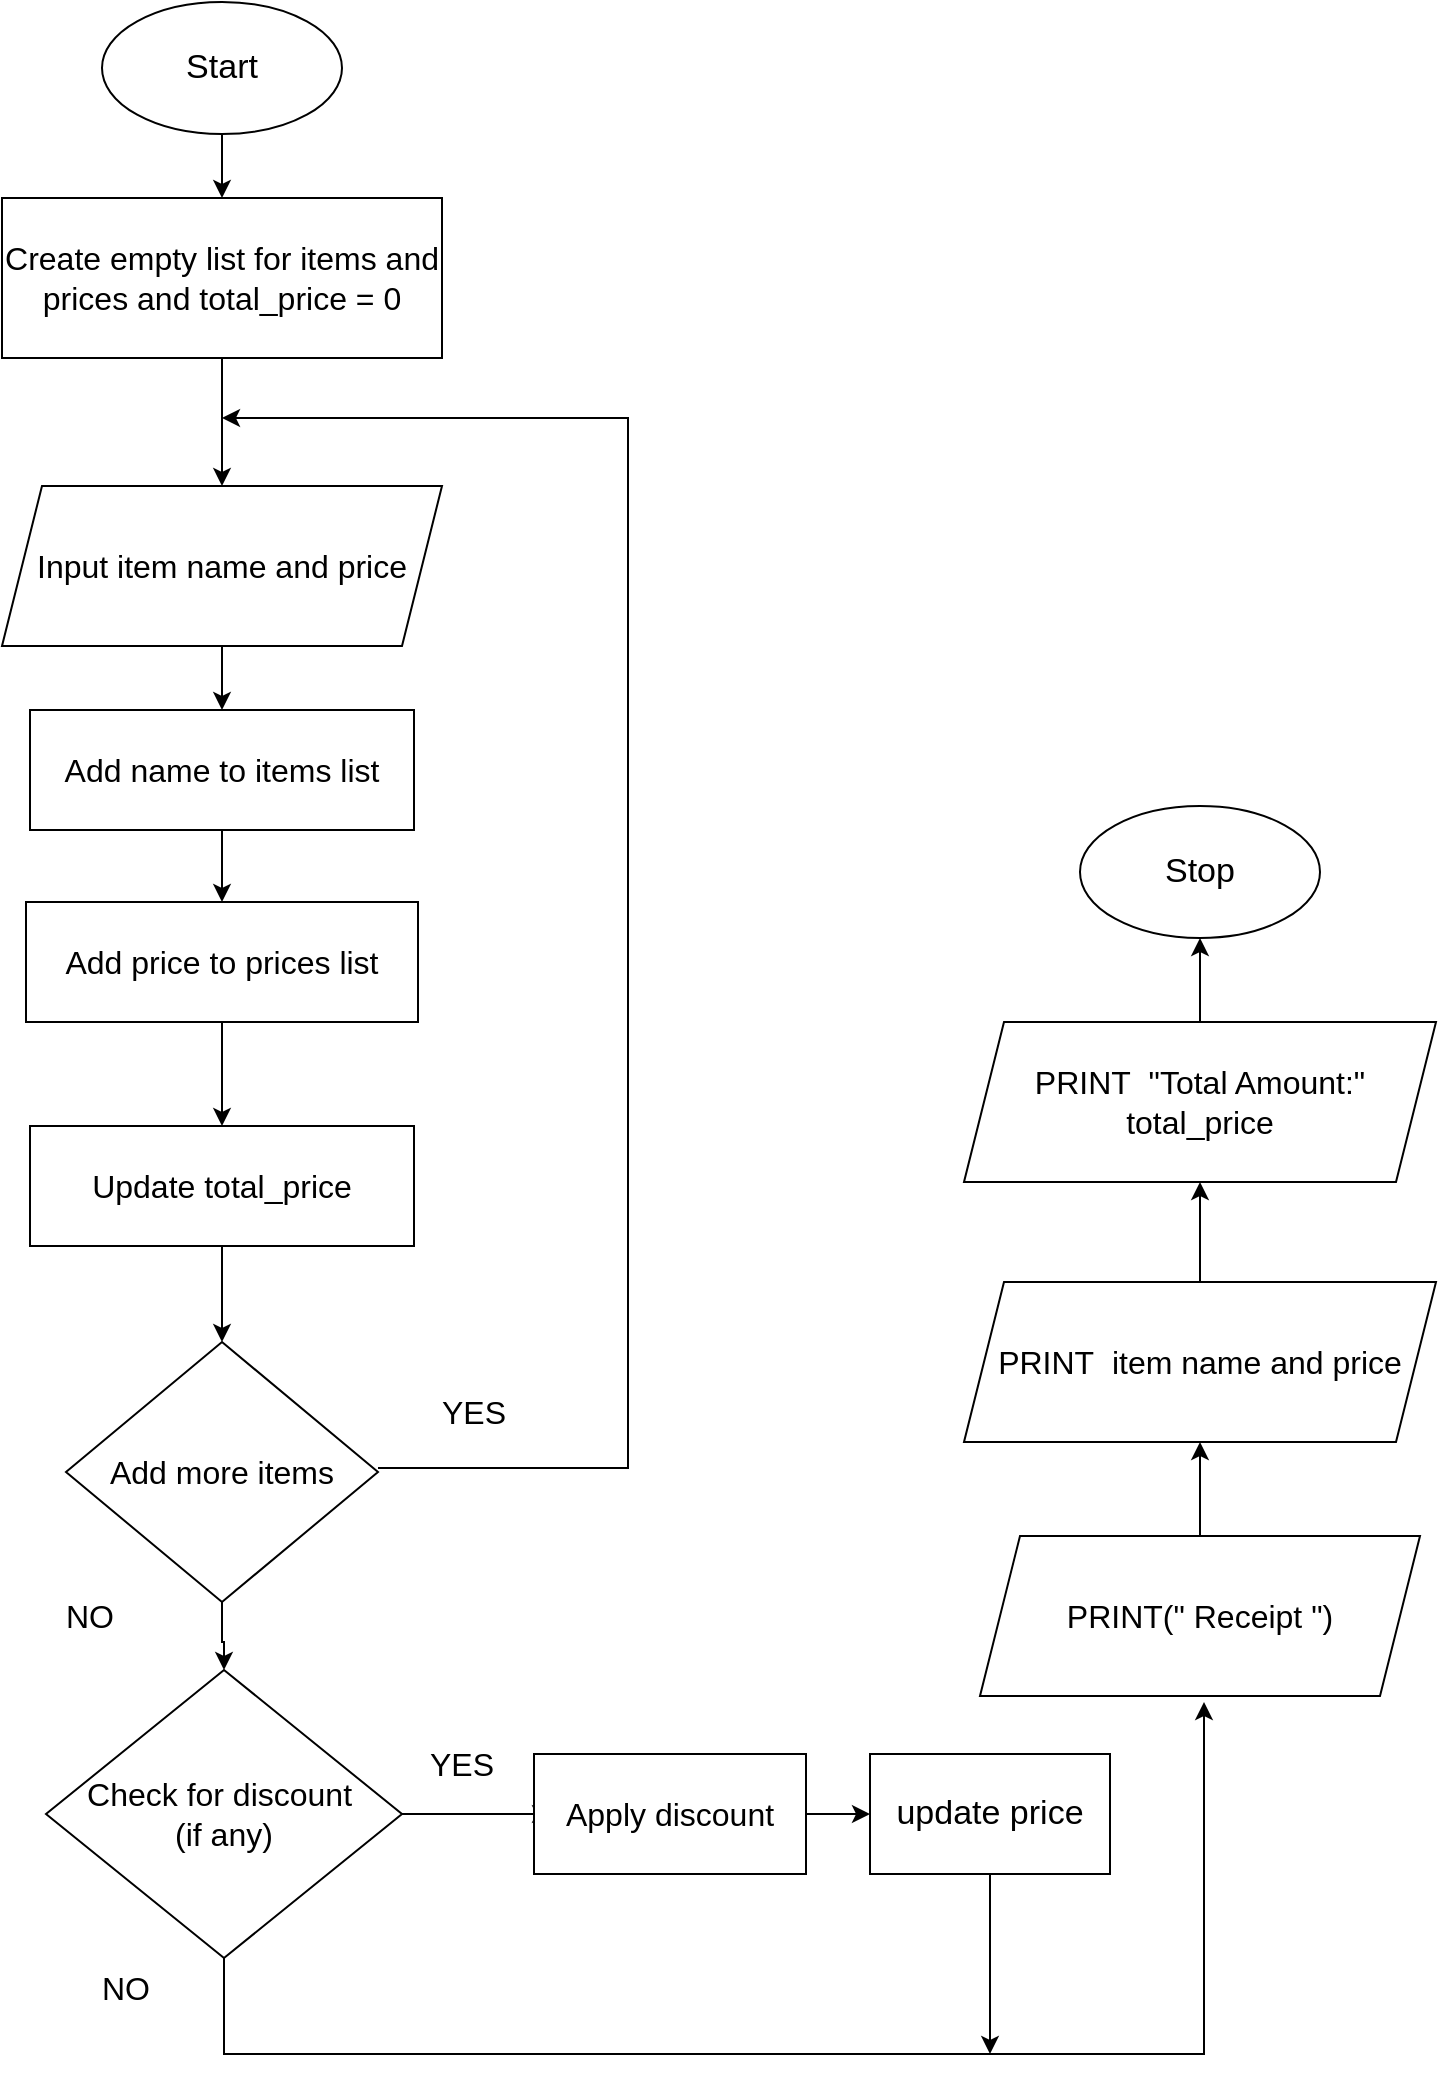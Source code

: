 <mxfile version="26.1.0">
  <diagram id="C5RBs43oDa-KdzZeNtuy" name="Page-1">
    <mxGraphModel dx="858" dy="1489" grid="1" gridSize="16" guides="1" tooltips="1" connect="1" arrows="1" fold="1" page="1" pageScale="1" pageWidth="827" pageHeight="1169" math="0" shadow="0">
      <root>
        <mxCell id="WIyWlLk6GJQsqaUBKTNV-0" />
        <mxCell id="WIyWlLk6GJQsqaUBKTNV-1" parent="WIyWlLk6GJQsqaUBKTNV-0" />
        <mxCell id="DS4qDZBiIhJsxf9__IiJ-2" value="" style="edgeStyle=orthogonalEdgeStyle;rounded=0;orthogonalLoop=1;jettySize=auto;html=1;" edge="1" parent="WIyWlLk6GJQsqaUBKTNV-1" source="DS4qDZBiIhJsxf9__IiJ-0" target="DS4qDZBiIhJsxf9__IiJ-1">
          <mxGeometry relative="1" as="geometry" />
        </mxCell>
        <mxCell id="DS4qDZBiIhJsxf9__IiJ-0" value="&lt;font style=&quot;font-size: 17px;&quot;&gt;Start&lt;/font&gt;" style="ellipse;whiteSpace=wrap;html=1;" vertex="1" parent="WIyWlLk6GJQsqaUBKTNV-1">
          <mxGeometry x="105" y="30" width="120" height="66" as="geometry" />
        </mxCell>
        <mxCell id="DS4qDZBiIhJsxf9__IiJ-4" value="" style="edgeStyle=orthogonalEdgeStyle;rounded=0;orthogonalLoop=1;jettySize=auto;html=1;" edge="1" parent="WIyWlLk6GJQsqaUBKTNV-1" source="DS4qDZBiIhJsxf9__IiJ-1" target="DS4qDZBiIhJsxf9__IiJ-3">
          <mxGeometry relative="1" as="geometry" />
        </mxCell>
        <mxCell id="DS4qDZBiIhJsxf9__IiJ-1" value="&lt;font style=&quot;font-size: 16px;&quot;&gt;Create empty list for items and prices and total_price = 0&lt;/font&gt;" style="whiteSpace=wrap;html=1;" vertex="1" parent="WIyWlLk6GJQsqaUBKTNV-1">
          <mxGeometry x="55" y="128" width="220" height="80" as="geometry" />
        </mxCell>
        <mxCell id="DS4qDZBiIhJsxf9__IiJ-6" value="" style="edgeStyle=orthogonalEdgeStyle;rounded=0;orthogonalLoop=1;jettySize=auto;html=1;" edge="1" parent="WIyWlLk6GJQsqaUBKTNV-1" source="DS4qDZBiIhJsxf9__IiJ-3" target="DS4qDZBiIhJsxf9__IiJ-5">
          <mxGeometry relative="1" as="geometry" />
        </mxCell>
        <mxCell id="DS4qDZBiIhJsxf9__IiJ-3" value="&lt;font style=&quot;font-size: 16px;&quot;&gt;Input item name and price&lt;/font&gt;" style="shape=parallelogram;perimeter=parallelogramPerimeter;whiteSpace=wrap;html=1;fixedSize=1;" vertex="1" parent="WIyWlLk6GJQsqaUBKTNV-1">
          <mxGeometry x="55" y="272" width="220" height="80" as="geometry" />
        </mxCell>
        <mxCell id="DS4qDZBiIhJsxf9__IiJ-8" value="" style="edgeStyle=orthogonalEdgeStyle;rounded=0;orthogonalLoop=1;jettySize=auto;html=1;" edge="1" parent="WIyWlLk6GJQsqaUBKTNV-1" source="DS4qDZBiIhJsxf9__IiJ-5" target="DS4qDZBiIhJsxf9__IiJ-7">
          <mxGeometry relative="1" as="geometry" />
        </mxCell>
        <mxCell id="DS4qDZBiIhJsxf9__IiJ-5" value="&lt;font style=&quot;font-size: 16px;&quot;&gt;Add name to items list&lt;/font&gt;" style="whiteSpace=wrap;html=1;" vertex="1" parent="WIyWlLk6GJQsqaUBKTNV-1">
          <mxGeometry x="69" y="384" width="192" height="60" as="geometry" />
        </mxCell>
        <mxCell id="DS4qDZBiIhJsxf9__IiJ-10" value="" style="edgeStyle=orthogonalEdgeStyle;rounded=0;orthogonalLoop=1;jettySize=auto;html=1;" edge="1" parent="WIyWlLk6GJQsqaUBKTNV-1" source="DS4qDZBiIhJsxf9__IiJ-7" target="DS4qDZBiIhJsxf9__IiJ-9">
          <mxGeometry relative="1" as="geometry" />
        </mxCell>
        <mxCell id="DS4qDZBiIhJsxf9__IiJ-7" value="&lt;font style=&quot;font-size: 16px;&quot;&gt;Add price to prices list&lt;/font&gt;" style="whiteSpace=wrap;html=1;" vertex="1" parent="WIyWlLk6GJQsqaUBKTNV-1">
          <mxGeometry x="67" y="480" width="196" height="60" as="geometry" />
        </mxCell>
        <mxCell id="DS4qDZBiIhJsxf9__IiJ-12" value="" style="edgeStyle=orthogonalEdgeStyle;rounded=0;orthogonalLoop=1;jettySize=auto;html=1;" edge="1" parent="WIyWlLk6GJQsqaUBKTNV-1" source="DS4qDZBiIhJsxf9__IiJ-9" target="DS4qDZBiIhJsxf9__IiJ-11">
          <mxGeometry relative="1" as="geometry" />
        </mxCell>
        <mxCell id="DS4qDZBiIhJsxf9__IiJ-9" value="&lt;font style=&quot;font-size: 16px;&quot;&gt;Update total_price&lt;/font&gt;" style="whiteSpace=wrap;html=1;" vertex="1" parent="WIyWlLk6GJQsqaUBKTNV-1">
          <mxGeometry x="69" y="592" width="192" height="60" as="geometry" />
        </mxCell>
        <mxCell id="DS4qDZBiIhJsxf9__IiJ-18" style="edgeStyle=orthogonalEdgeStyle;rounded=0;orthogonalLoop=1;jettySize=auto;html=1;exitX=1;exitY=0.5;exitDx=0;exitDy=0;" edge="1" parent="WIyWlLk6GJQsqaUBKTNV-1">
          <mxGeometry relative="1" as="geometry">
            <mxPoint x="165" y="238" as="targetPoint" />
            <mxPoint x="243" y="763" as="sourcePoint" />
            <Array as="points">
              <mxPoint x="368" y="763" />
              <mxPoint x="368" y="238" />
            </Array>
          </mxGeometry>
        </mxCell>
        <mxCell id="DS4qDZBiIhJsxf9__IiJ-21" value="" style="edgeStyle=orthogonalEdgeStyle;rounded=0;orthogonalLoop=1;jettySize=auto;html=1;" edge="1" parent="WIyWlLk6GJQsqaUBKTNV-1" source="DS4qDZBiIhJsxf9__IiJ-11" target="DS4qDZBiIhJsxf9__IiJ-20">
          <mxGeometry relative="1" as="geometry" />
        </mxCell>
        <mxCell id="DS4qDZBiIhJsxf9__IiJ-11" value="&lt;font style=&quot;font-size: 16px;&quot;&gt;Add more items&lt;/font&gt;" style="rhombus;whiteSpace=wrap;html=1;" vertex="1" parent="WIyWlLk6GJQsqaUBKTNV-1">
          <mxGeometry x="87" y="700" width="156" height="130" as="geometry" />
        </mxCell>
        <mxCell id="DS4qDZBiIhJsxf9__IiJ-14" value="&lt;font style=&quot;font-size: 16px;&quot;&gt;YES&lt;/font&gt;" style="text;html=1;align=center;verticalAlign=middle;whiteSpace=wrap;rounded=0;" vertex="1" parent="WIyWlLk6GJQsqaUBKTNV-1">
          <mxGeometry x="261" y="720" width="60" height="30" as="geometry" />
        </mxCell>
        <mxCell id="DS4qDZBiIhJsxf9__IiJ-22" style="edgeStyle=orthogonalEdgeStyle;rounded=0;orthogonalLoop=1;jettySize=auto;html=1;exitX=1;exitY=0.5;exitDx=0;exitDy=0;" edge="1" parent="WIyWlLk6GJQsqaUBKTNV-1" source="DS4qDZBiIhJsxf9__IiJ-20">
          <mxGeometry relative="1" as="geometry">
            <mxPoint x="329" y="936" as="targetPoint" />
          </mxGeometry>
        </mxCell>
        <mxCell id="DS4qDZBiIhJsxf9__IiJ-29" style="edgeStyle=orthogonalEdgeStyle;rounded=0;orthogonalLoop=1;jettySize=auto;html=1;exitX=0.5;exitY=1;exitDx=0;exitDy=0;" edge="1" parent="WIyWlLk6GJQsqaUBKTNV-1" source="DS4qDZBiIhJsxf9__IiJ-20">
          <mxGeometry relative="1" as="geometry">
            <mxPoint x="656" y="880" as="targetPoint" />
            <Array as="points">
              <mxPoint x="166" y="1056" />
              <mxPoint x="656" y="1056" />
              <mxPoint x="656" y="912" />
            </Array>
          </mxGeometry>
        </mxCell>
        <mxCell id="DS4qDZBiIhJsxf9__IiJ-20" value="&lt;font style=&quot;font-size: 16px;&quot;&gt;Check for discount&amp;nbsp;&lt;/font&gt;&lt;div&gt;&lt;font style=&quot;font-size: 16px;&quot;&gt;(if any)&lt;/font&gt;&lt;/div&gt;" style="rhombus;whiteSpace=wrap;html=1;" vertex="1" parent="WIyWlLk6GJQsqaUBKTNV-1">
          <mxGeometry x="77" y="864" width="178" height="144" as="geometry" />
        </mxCell>
        <mxCell id="DS4qDZBiIhJsxf9__IiJ-23" value="&lt;font style=&quot;font-size: 16px;&quot;&gt;YES&lt;/font&gt;" style="text;html=1;align=center;verticalAlign=middle;whiteSpace=wrap;rounded=0;" vertex="1" parent="WIyWlLk6GJQsqaUBKTNV-1">
          <mxGeometry x="255" y="896" width="60" height="30" as="geometry" />
        </mxCell>
        <mxCell id="DS4qDZBiIhJsxf9__IiJ-24" value="&lt;font style=&quot;font-size: 16px;&quot;&gt;NO&lt;/font&gt;" style="text;html=1;align=center;verticalAlign=middle;whiteSpace=wrap;rounded=0;" vertex="1" parent="WIyWlLk6GJQsqaUBKTNV-1">
          <mxGeometry x="69" y="822" width="60" height="30" as="geometry" />
        </mxCell>
        <mxCell id="DS4qDZBiIhJsxf9__IiJ-27" value="" style="edgeStyle=orthogonalEdgeStyle;rounded=0;orthogonalLoop=1;jettySize=auto;html=1;" edge="1" parent="WIyWlLk6GJQsqaUBKTNV-1" source="DS4qDZBiIhJsxf9__IiJ-25" target="DS4qDZBiIhJsxf9__IiJ-26">
          <mxGeometry relative="1" as="geometry" />
        </mxCell>
        <mxCell id="DS4qDZBiIhJsxf9__IiJ-25" value="&lt;font style=&quot;font-size: 16px;&quot;&gt;Apply discount&lt;/font&gt;" style="whiteSpace=wrap;html=1;" vertex="1" parent="WIyWlLk6GJQsqaUBKTNV-1">
          <mxGeometry x="321" y="906" width="136" height="60" as="geometry" />
        </mxCell>
        <mxCell id="DS4qDZBiIhJsxf9__IiJ-31" style="edgeStyle=orthogonalEdgeStyle;rounded=0;orthogonalLoop=1;jettySize=auto;html=1;exitX=0.5;exitY=1;exitDx=0;exitDy=0;" edge="1" parent="WIyWlLk6GJQsqaUBKTNV-1" source="DS4qDZBiIhJsxf9__IiJ-26">
          <mxGeometry relative="1" as="geometry">
            <mxPoint x="549" y="1056" as="targetPoint" />
          </mxGeometry>
        </mxCell>
        <mxCell id="DS4qDZBiIhJsxf9__IiJ-26" value="&lt;font style=&quot;font-size: 17px;&quot;&gt;update price&lt;/font&gt;" style="whiteSpace=wrap;html=1;" vertex="1" parent="WIyWlLk6GJQsqaUBKTNV-1">
          <mxGeometry x="489" y="906" width="120" height="60" as="geometry" />
        </mxCell>
        <mxCell id="DS4qDZBiIhJsxf9__IiJ-30" value="&lt;font style=&quot;font-size: 16px;&quot;&gt;NO&lt;/font&gt;" style="text;html=1;align=center;verticalAlign=middle;whiteSpace=wrap;rounded=0;" vertex="1" parent="WIyWlLk6GJQsqaUBKTNV-1">
          <mxGeometry x="87" y="1008" width="60" height="30" as="geometry" />
        </mxCell>
        <mxCell id="DS4qDZBiIhJsxf9__IiJ-39" value="" style="edgeStyle=orthogonalEdgeStyle;rounded=0;orthogonalLoop=1;jettySize=auto;html=1;" edge="1" parent="WIyWlLk6GJQsqaUBKTNV-1" source="DS4qDZBiIhJsxf9__IiJ-32" target="DS4qDZBiIhJsxf9__IiJ-38">
          <mxGeometry relative="1" as="geometry" />
        </mxCell>
        <mxCell id="DS4qDZBiIhJsxf9__IiJ-32" value="&lt;span style=&quot;font-size: 16px;&quot;&gt;PRINT(&quot; Receipt &quot;)&lt;/span&gt;" style="shape=parallelogram;perimeter=parallelogramPerimeter;whiteSpace=wrap;html=1;fixedSize=1;" vertex="1" parent="WIyWlLk6GJQsqaUBKTNV-1">
          <mxGeometry x="544" y="797" width="220" height="80" as="geometry" />
        </mxCell>
        <mxCell id="DS4qDZBiIhJsxf9__IiJ-41" value="" style="edgeStyle=orthogonalEdgeStyle;rounded=0;orthogonalLoop=1;jettySize=auto;html=1;" edge="1" parent="WIyWlLk6GJQsqaUBKTNV-1" source="DS4qDZBiIhJsxf9__IiJ-38" target="DS4qDZBiIhJsxf9__IiJ-40">
          <mxGeometry relative="1" as="geometry" />
        </mxCell>
        <mxCell id="DS4qDZBiIhJsxf9__IiJ-38" value="&lt;span style=&quot;font-size: 16px;&quot;&gt;PRINT&amp;nbsp; item name and price&lt;/span&gt;" style="shape=parallelogram;perimeter=parallelogramPerimeter;whiteSpace=wrap;html=1;fixedSize=1;" vertex="1" parent="WIyWlLk6GJQsqaUBKTNV-1">
          <mxGeometry x="536" y="670" width="236" height="80" as="geometry" />
        </mxCell>
        <mxCell id="DS4qDZBiIhJsxf9__IiJ-40" value="&lt;span style=&quot;font-size: 16px;&quot;&gt;PRINT&amp;nbsp; &quot;Total Amount:&quot; total_price&lt;/span&gt;" style="shape=parallelogram;perimeter=parallelogramPerimeter;whiteSpace=wrap;html=1;fixedSize=1;" vertex="1" parent="WIyWlLk6GJQsqaUBKTNV-1">
          <mxGeometry x="536" y="540" width="236" height="80" as="geometry" />
        </mxCell>
        <mxCell id="DS4qDZBiIhJsxf9__IiJ-46" value="" style="edgeStyle=orthogonalEdgeStyle;rounded=0;orthogonalLoop=1;jettySize=auto;html=1;exitX=0.5;exitY=0;exitDx=0;exitDy=0;" edge="1" parent="WIyWlLk6GJQsqaUBKTNV-1" source="DS4qDZBiIhJsxf9__IiJ-40" target="DS4qDZBiIhJsxf9__IiJ-45">
          <mxGeometry relative="1" as="geometry">
            <mxPoint x="654.727" y="368" as="targetPoint" />
            <mxPoint x="654" y="480" as="sourcePoint" />
          </mxGeometry>
        </mxCell>
        <mxCell id="DS4qDZBiIhJsxf9__IiJ-45" value="&lt;font style=&quot;font-size: 17px;&quot;&gt;Stop&lt;/font&gt;" style="ellipse;whiteSpace=wrap;html=1;" vertex="1" parent="WIyWlLk6GJQsqaUBKTNV-1">
          <mxGeometry x="594" y="432" width="120" height="66" as="geometry" />
        </mxCell>
      </root>
    </mxGraphModel>
  </diagram>
</mxfile>

